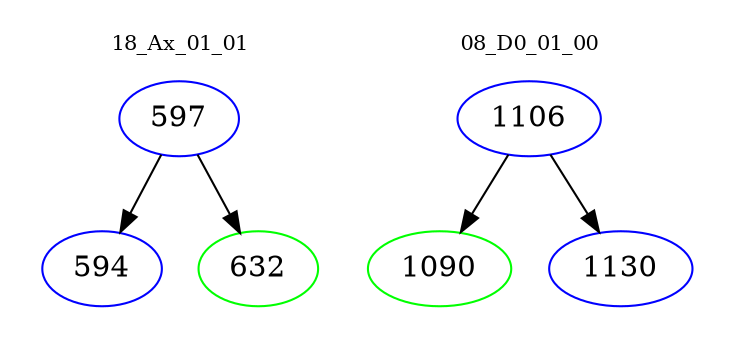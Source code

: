 digraph{
subgraph cluster_0 {
color = white
label = "18_Ax_01_01";
fontsize=10;
T0_597 [label="597", color="blue"]
T0_597 -> T0_594 [color="black"]
T0_594 [label="594", color="blue"]
T0_597 -> T0_632 [color="black"]
T0_632 [label="632", color="green"]
}
subgraph cluster_1 {
color = white
label = "08_D0_01_00";
fontsize=10;
T1_1106 [label="1106", color="blue"]
T1_1106 -> T1_1090 [color="black"]
T1_1090 [label="1090", color="green"]
T1_1106 -> T1_1130 [color="black"]
T1_1130 [label="1130", color="blue"]
}
}

